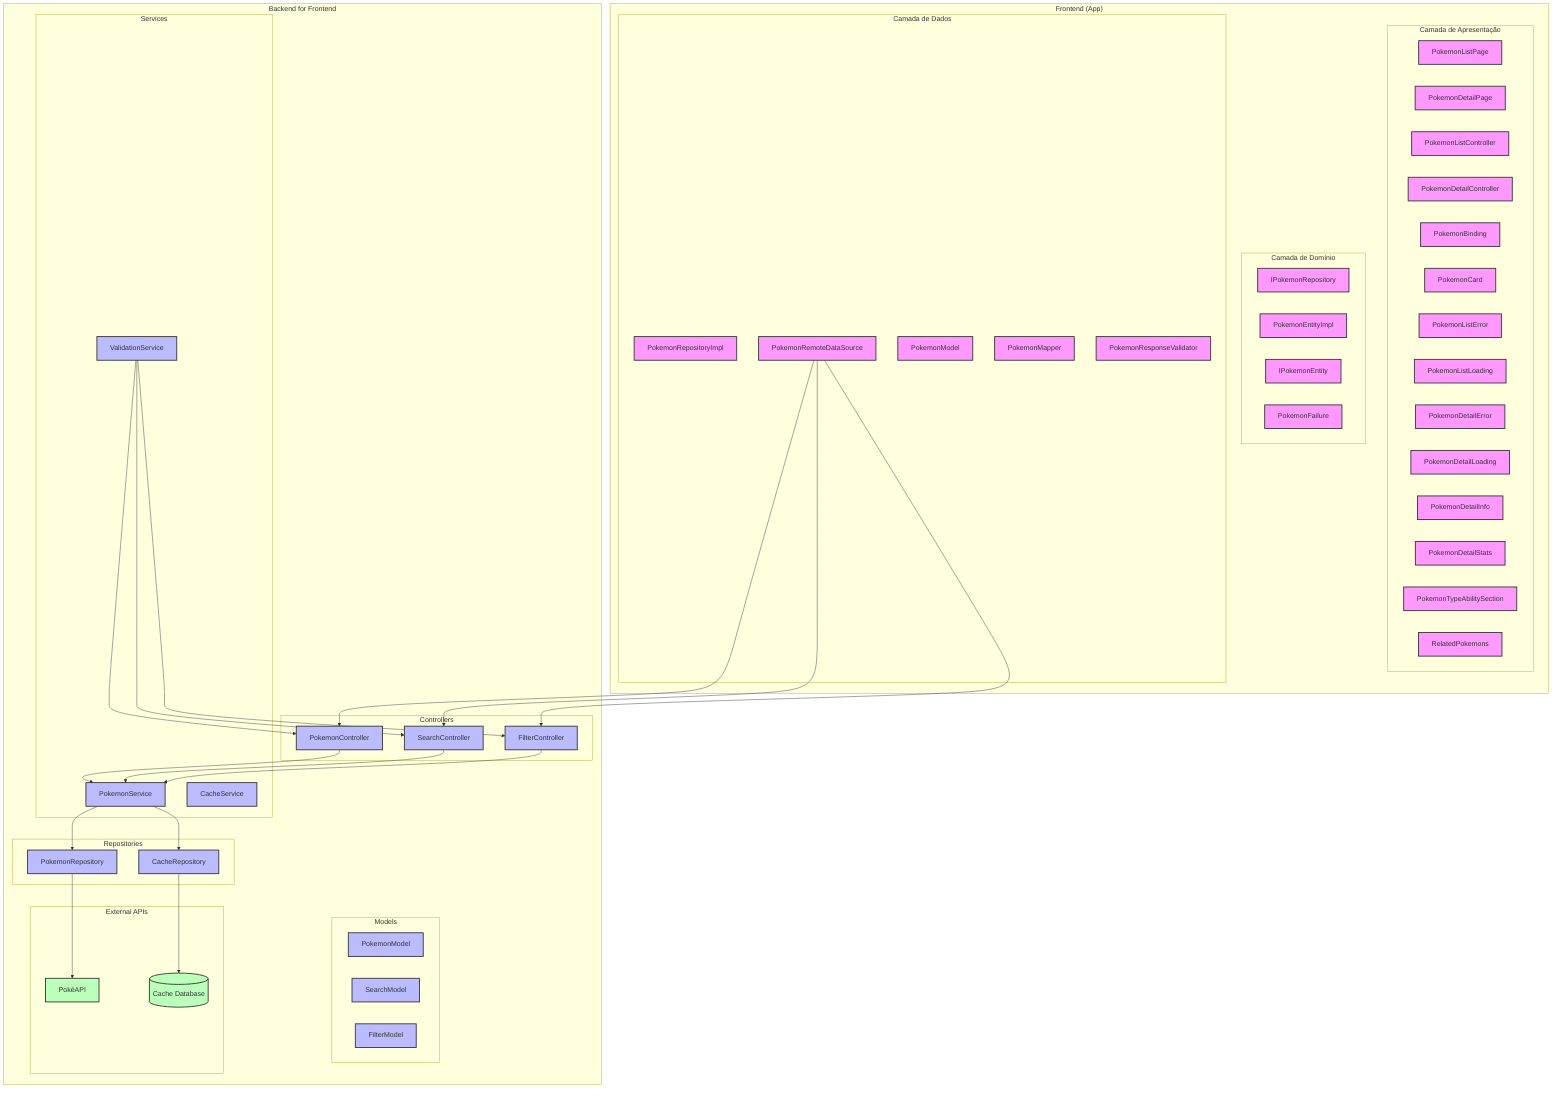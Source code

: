 graph TD
    %% Frontend (App)
    subgraph Frontend["Frontend (App)"]
        subgraph Presentation["Camada de Apresentação"]
            PLP[PokemonListPage]
            PDP[PokemonDetailPage]
            PLC[PokemonListController]
            PDC[PokemonDetailController]
            PB[PokemonBinding]
            
            %% Widgets
            PC[PokemonCard]
            PLE[PokemonListError]
            PLL[PokemonListLoading]
            PDE[PokemonDetailError]
            PDL[PokemonDetailLoading]
            PDI[PokemonDetailInfo]
            PDS[PokemonDetailStats]
            PTA[PokemonTypeAbilitySection]
            RP[RelatedPokemons]
        end

        subgraph Domain["Camada de Domínio"]
            IPR[IPokemonRepository]
            PEI[PokemonEntityImpl]
            IPE[IPokemonEntity]
            PF[PokemonFailure]
        end

        subgraph Data["Camada de Dados"]
            PR[PokemonRepositoryImpl]
            PRDS[PokemonRemoteDataSource]
            PM[PokemonModel]
            PMR[PokemonMapper]
            PRV[PokemonResponseValidator]
        end
    end

    %% BFF (Backend for Frontend)
    subgraph BFF["Backend for Frontend"]
        subgraph Controllers["Controllers"]
            PCtrl[PokemonController]
            SCtrl[SearchController]
            FCtrl[FilterController]
        end

        subgraph Services["Services"]
            PSvc[PokemonService]
            CSvc[CacheService]
            VSvc[ValidationService]
        end

        subgraph Repositories["Repositories"]
            PRepo[PokemonRepository]
            CRepo[CacheRepository]
        end

        subgraph Models["Models"]
            PModel[PokemonModel]
            SModel[SearchModel]
            FModel[FilterModel]
        end

        subgraph External["External APIs"]
            PokeAPI[PokéAPI]
            CacheDB[(Cache Database)]
        end
    end

    %% Conexões Frontend -> BFF
    PRDS --> PCtrl
    PRDS --> SCtrl
    PRDS --> FCtrl

    %% Conexões BFF Internas
    PCtrl --> PSvc
    SCtrl --> PSvc
    FCtrl --> PSvc
    
    PSvc --> PRepo
    PSvc --> CRepo
    
    PRepo --> PokeAPI
    CRepo --> CacheDB
    
    VSvc --> PCtrl
    VSvc --> SCtrl
    VSvc --> FCtrl

    %% Estilos
    classDef frontend fill:#f9f,stroke:#333,stroke-width:2px
    classDef bff fill:#bbf,stroke:#333,stroke-width:2px
    classDef external fill:#bfb,stroke:#333,stroke-width:2px
    
    class PLP,PDP,PLC,PDC,PB,PC,PLE,PLL,PDE,PDL,PDI,PDS,PTA,RP,IPR,PEI,IPE,PF,PR,PRDS,PM,PMR,PRV frontend
    class PCtrl,SCtrl,FCtrl,PSvc,CSvc,VSvc,PRepo,CRepo,PModel,SModel,FModel bff
    class PokeAPI,CacheDB external